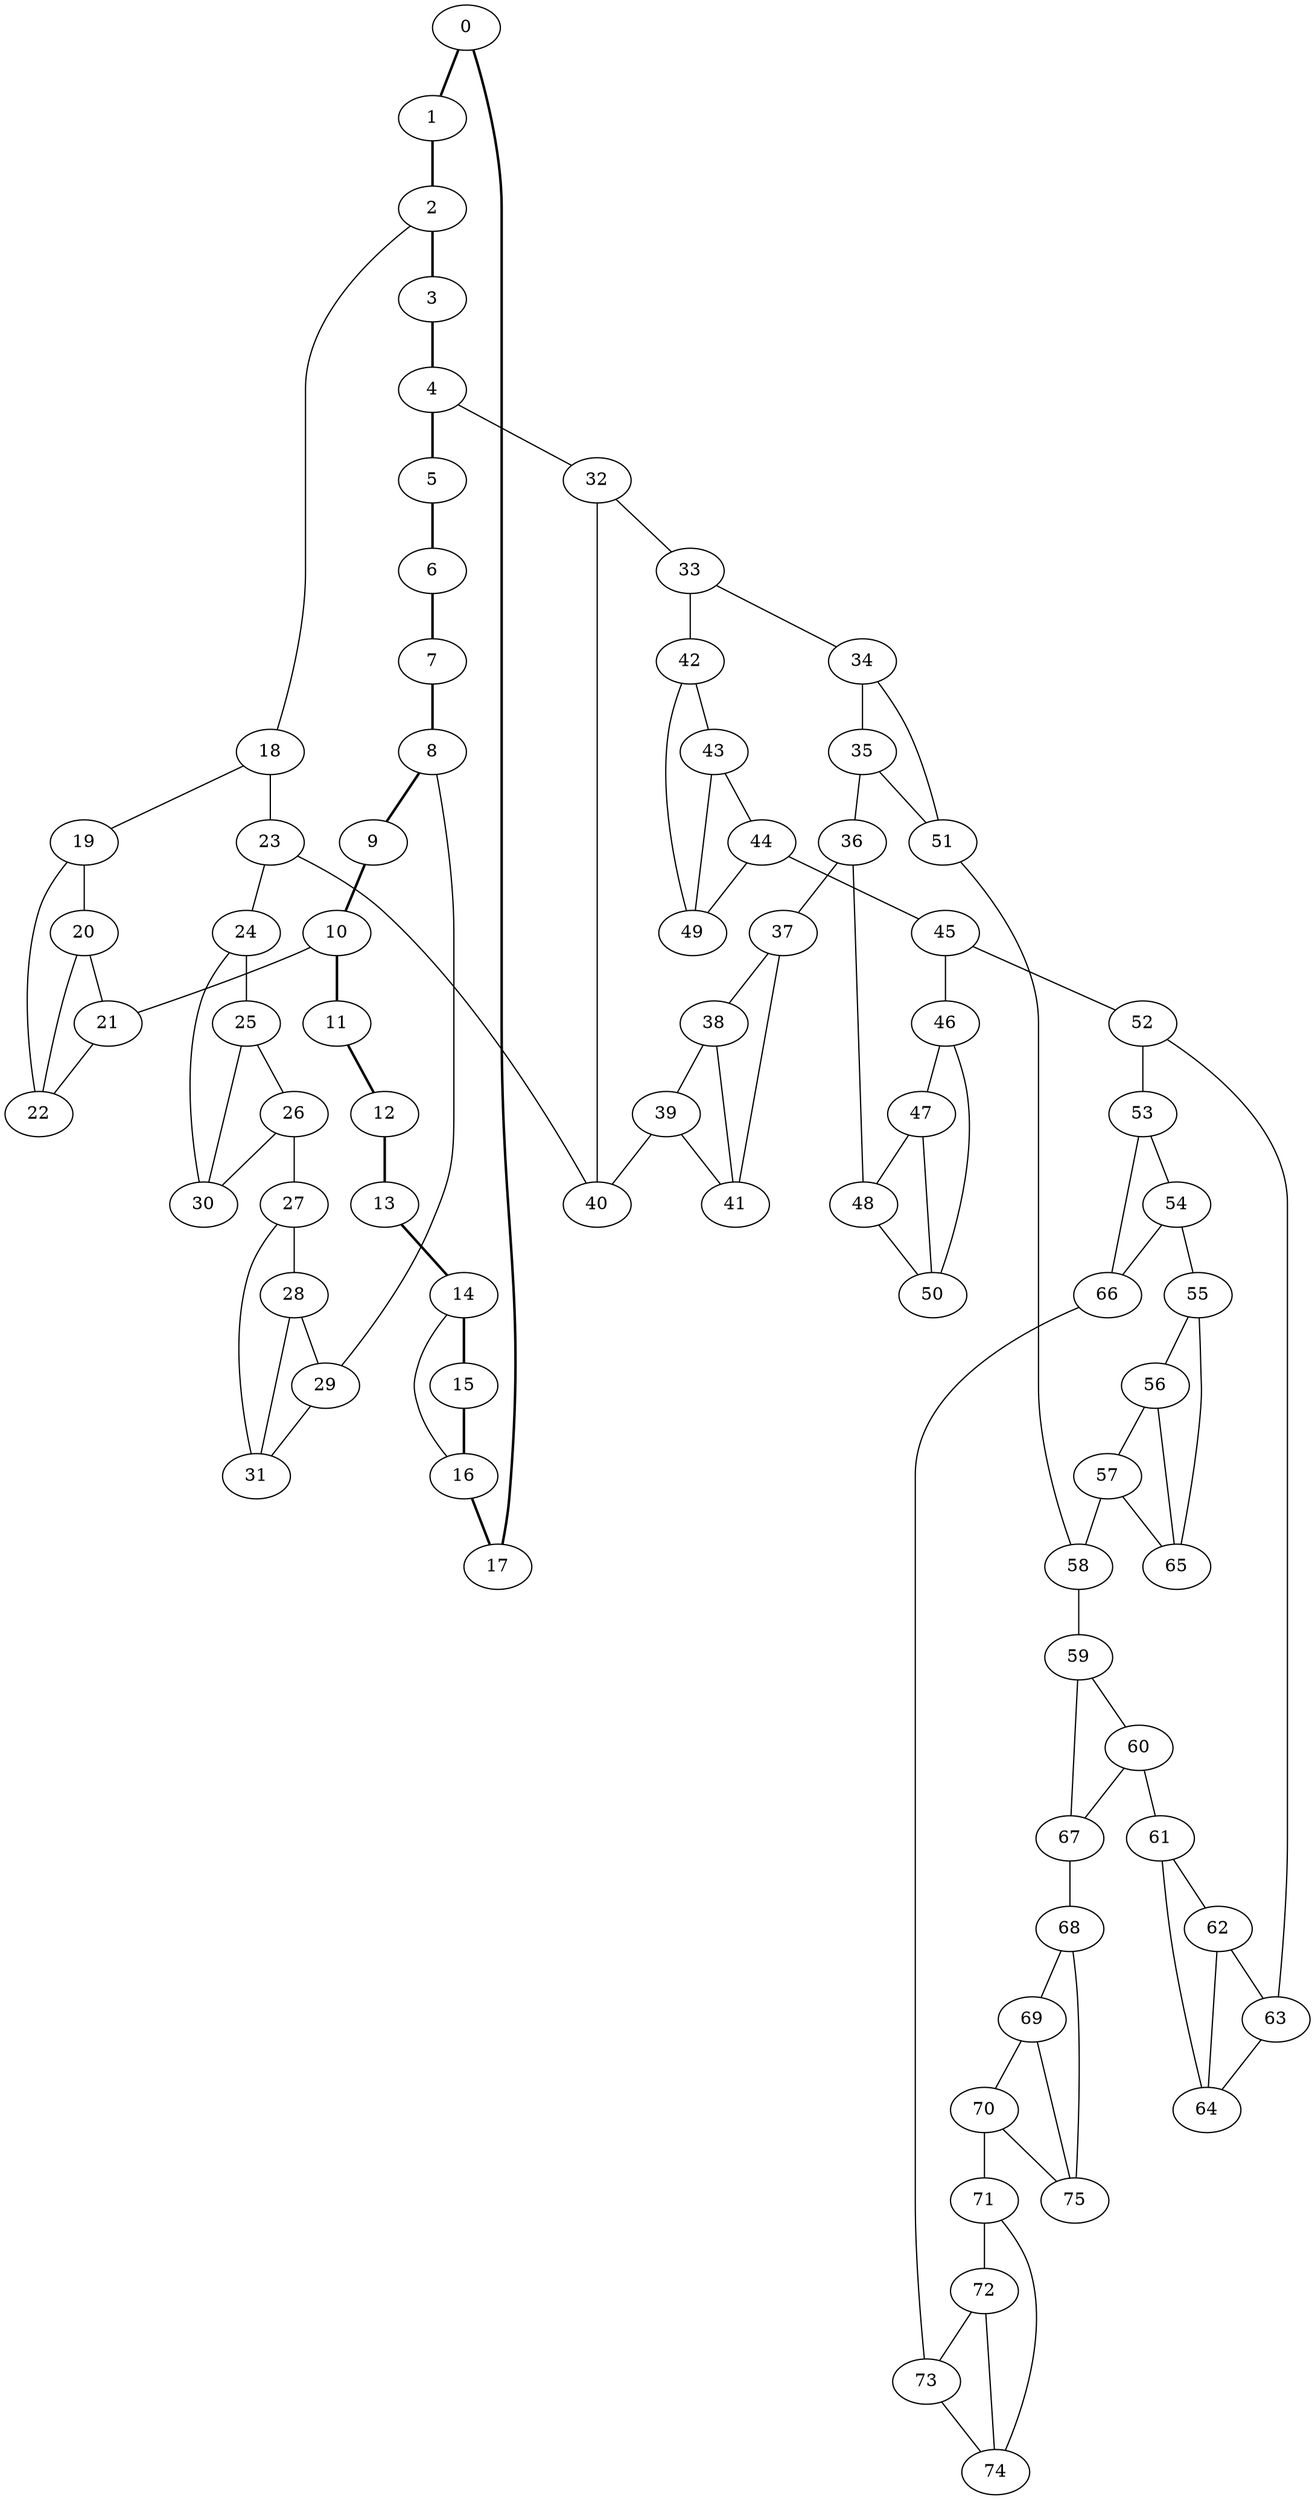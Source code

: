 //Inside of this graph isn't 3-connected
graph G {
0 [ pos = " 11.50,0.00!" ];
0 -- 1[style=bold];
0 -- 17[style=bold];
1 [ pos = " 10.81,3.93!" ];
1 -- 2[style=bold];
2 [ pos = " 8.81,7.39!" ];
2 -- 3[style=bold];
2 -- 18;
3 [ pos = " 5.75,9.96!" ];
3 -- 4[style=bold];
4 [ pos = " 2.00,11.33!" ];
4 -- 5[style=bold];
4 -- 32;
5 [ pos = " -2.00,11.33!" ];
5 -- 6[style=bold];
6 [ pos = " -5.75,9.96!" ];
6 -- 7[style=bold];
7 [ pos = " -8.81,7.39!" ];
7 -- 8[style=bold];
8 [ pos = " -10.81,3.93!" ];
8 -- 9[style=bold];
8 -- 29;
9 [ pos = " -11.50,0.00!" ];
9 -- 10[style=bold];
10 [ pos = " -10.81,-3.93!" ];
10 -- 11[style=bold];
10 -- 21;
11 [ pos = " -8.81,-7.39!" ];
11 -- 12[style=bold];
12 [ pos = " -5.75,-9.96!" ];
12 -- 13[style=bold];
13 [ pos = " -2.00,-11.33!" ];
13 -- 14[style=bold];
14 [ pos = " 2.00,-11.33!" ];
14 -- 15[style=bold];
14 -- 16;
15 [ pos = " 5.75,-9.96!" ];
15 -- 16[style=bold];
16 [ pos = " 8.81,-7.39!" ];
16 -- 17[style=bold];
17 [ pos = " 10.81,-3.93!" ];
18 -- 19;
18 -- 23;
19 -- 20;
19 -- 22;
20 -- 21;
20 -- 22;
21 -- 22;
23 -- 24;
23 -- 40;
24 -- 25;
24 -- 30;
25 -- 26;
25 -- 30;
26 -- 27;
26 -- 30;
27 -- 28;
27 -- 31;
28 -- 29;
28 -- 31;
29 -- 31;
32 -- 33;
32 -- 40;
33 -- 34;
33 -- 42;
34 -- 35;
34 -- 51;
35 -- 36;
35 -- 51;
36 -- 37;
36 -- 48;
37 -- 38;
37 -- 41;
38 -- 39;
38 -- 41;
39 -- 40;
39 -- 41;
42 -- 43;
42 -- 49;
43 -- 44;
43 -- 49;
44 -- 45;
44 -- 49;
45 -- 46;
45 -- 52;
46 -- 47;
46 -- 50;
47 -- 48;
47 -- 50;
48 -- 50;
51 -- 58;
52 -- 53;
52 -- 63;
53 -- 54;
53 -- 66;
54 -- 55;
54 -- 66;
55 -- 56;
55 -- 65;
56 -- 57;
56 -- 65;
57 -- 58;
57 -- 65;
58 -- 59;
59 -- 60;
59 -- 67;
60 -- 61;
60 -- 67;
61 -- 62;
61 -- 64;
62 -- 63;
62 -- 64;
63 -- 64;
66 -- 73;
67 -- 68;
68 -- 69;
68 -- 75;
69 -- 70;
69 -- 75;
70 -- 71;
70 -- 75;
71 -- 72;
71 -- 74;
72 -- 73;
72 -- 74;
73 -- 74;
}
